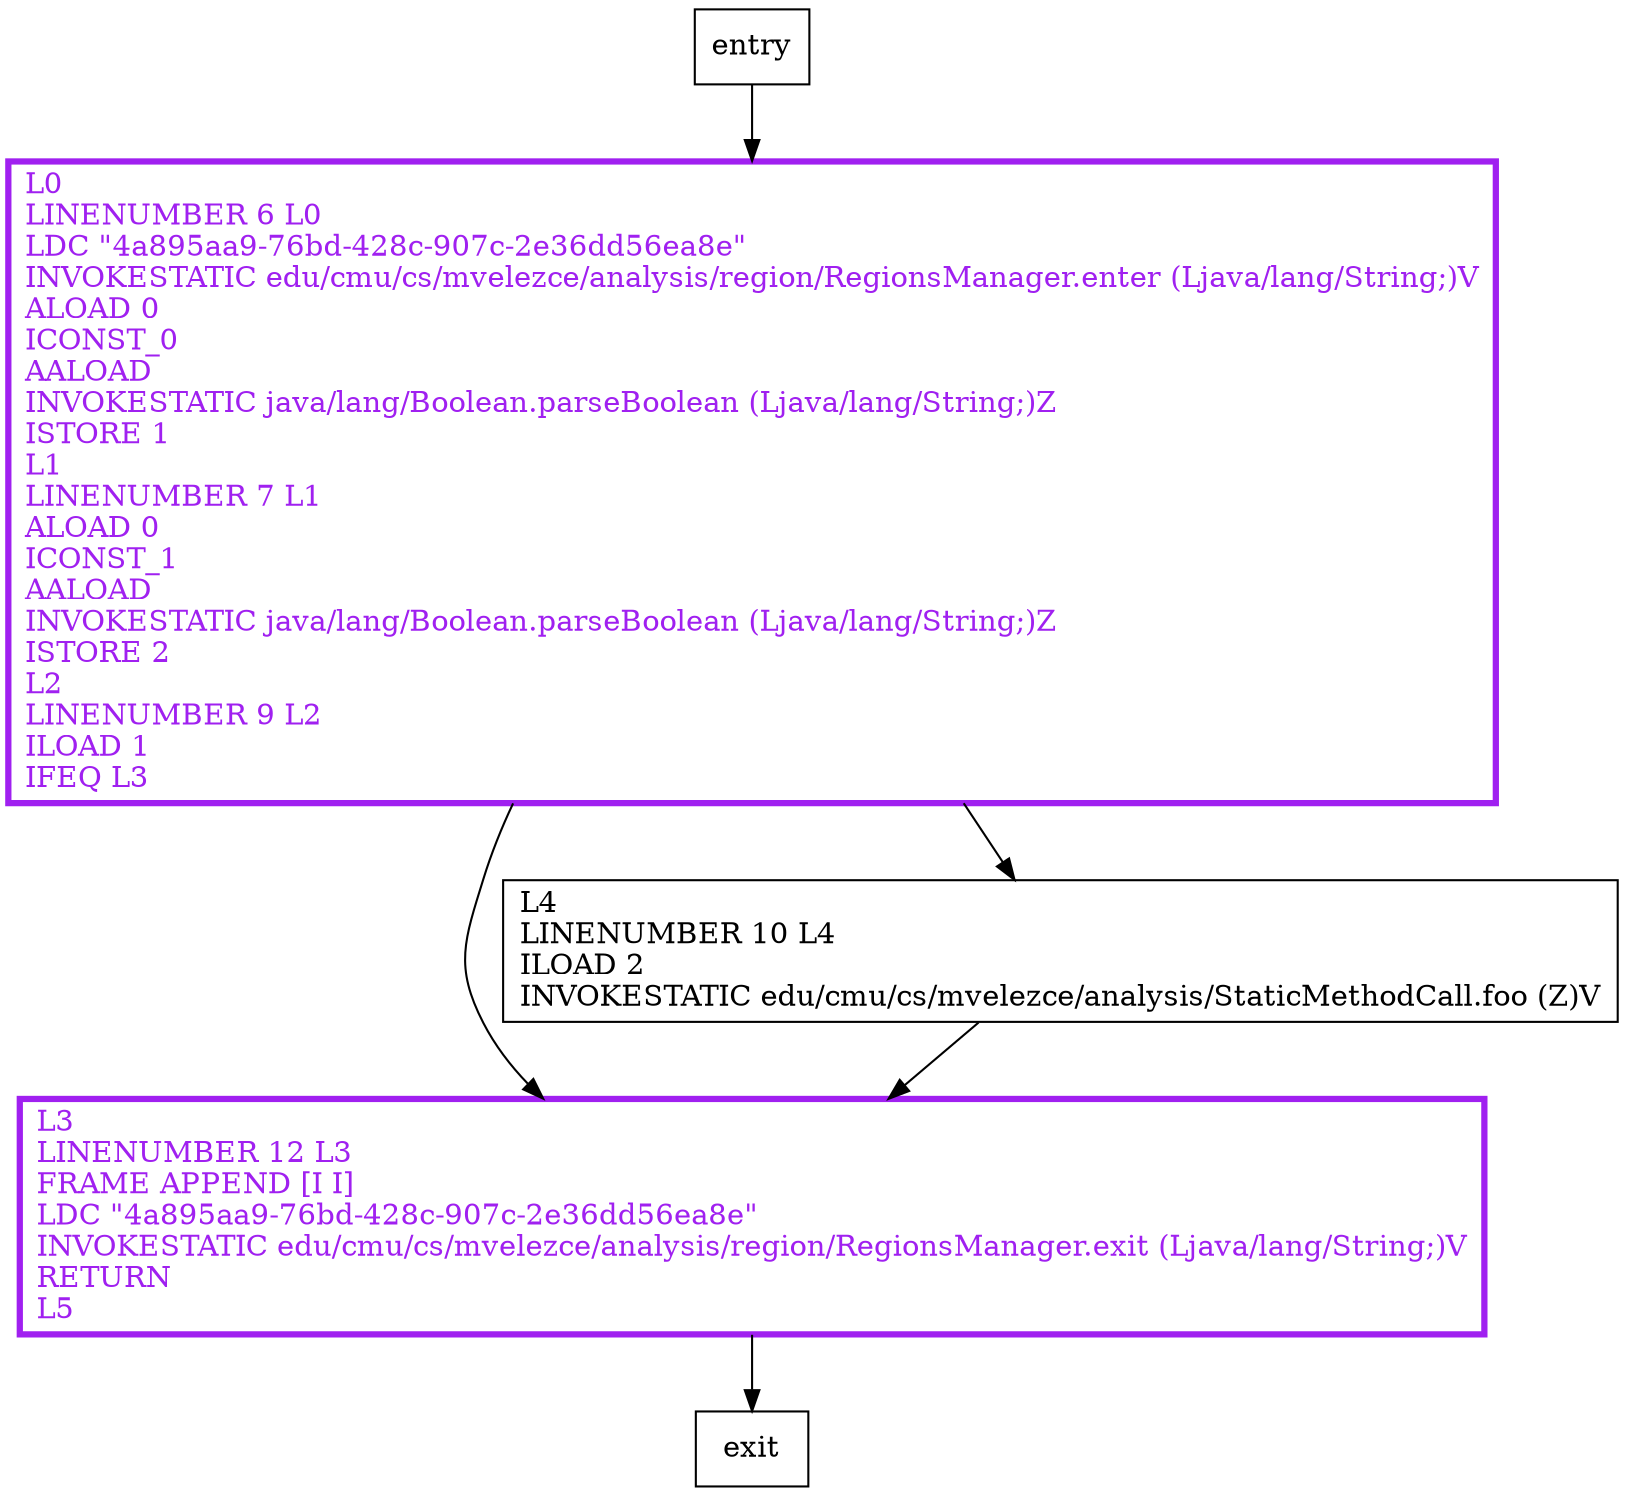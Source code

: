 digraph main {
node [shape=record];
1742056495 [label="L3\lLINENUMBER 12 L3\lFRAME APPEND [I I]\lLDC \"4a895aa9-76bd-428c-907c-2e36dd56ea8e\"\lINVOKESTATIC edu/cmu/cs/mvelezce/analysis/region/RegionsManager.exit (Ljava/lang/String;)V\lRETURN\lL5\l"];
1905830810 [label="L4\lLINENUMBER 10 L4\lILOAD 2\lINVOKESTATIC edu/cmu/cs/mvelezce/analysis/StaticMethodCall.foo (Z)V\l"];
414453734 [label="L0\lLINENUMBER 6 L0\lLDC \"4a895aa9-76bd-428c-907c-2e36dd56ea8e\"\lINVOKESTATIC edu/cmu/cs/mvelezce/analysis/region/RegionsManager.enter (Ljava/lang/String;)V\lALOAD 0\lICONST_0\lAALOAD\lINVOKESTATIC java/lang/Boolean.parseBoolean (Ljava/lang/String;)Z\lISTORE 1\lL1\lLINENUMBER 7 L1\lALOAD 0\lICONST_1\lAALOAD\lINVOKESTATIC java/lang/Boolean.parseBoolean (Ljava/lang/String;)Z\lISTORE 2\lL2\lLINENUMBER 9 L2\lILOAD 1\lIFEQ L3\l"];
entry;
exit;
entry -> 414453734;
1742056495 -> exit;
1905830810 -> 1742056495;
414453734 -> 1742056495;
414453734 -> 1905830810;
1742056495[fontcolor="purple", penwidth=3, color="purple"];
414453734[fontcolor="purple", penwidth=3, color="purple"];
}
